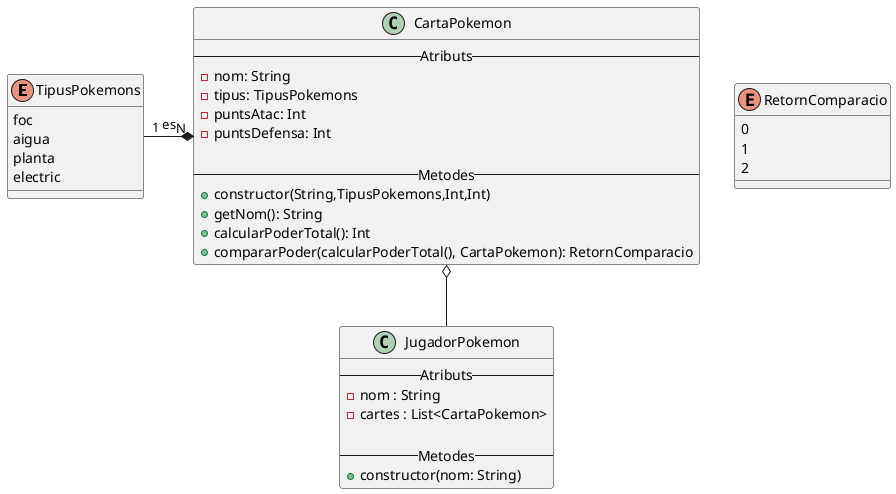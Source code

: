 @startuml
'https://plantuml.com/class-diagram
enum TipusPokemons{
    foc
    aigua
    planta
    electric
}

enum RetornComparacio{
    0
    1
    2
}

class CartaPokemon{
    -- Atributs --
        - nom: String
        - tipus: TipusPokemons
        - puntsAtac: Int
        - puntsDefensa: Int

    -- Metodes --
        + constructor(String,TipusPokemons,Int,Int)
        + getNom(): String
        + calcularPoderTotal(): Int
        + compararPoder(calcularPoderTotal(), CartaPokemon): RetornComparacio
}

class JugadorPokemon{
    -- Atributs --
        - nom : String
        - cartes : List<CartaPokemon>

    -- Metodes --
        + constructor(nom: String)
}

CartaPokemon o-down- JugadorPokemon
CartaPokemon "N" *-left- "1" TipusPokemons : es
@enduml